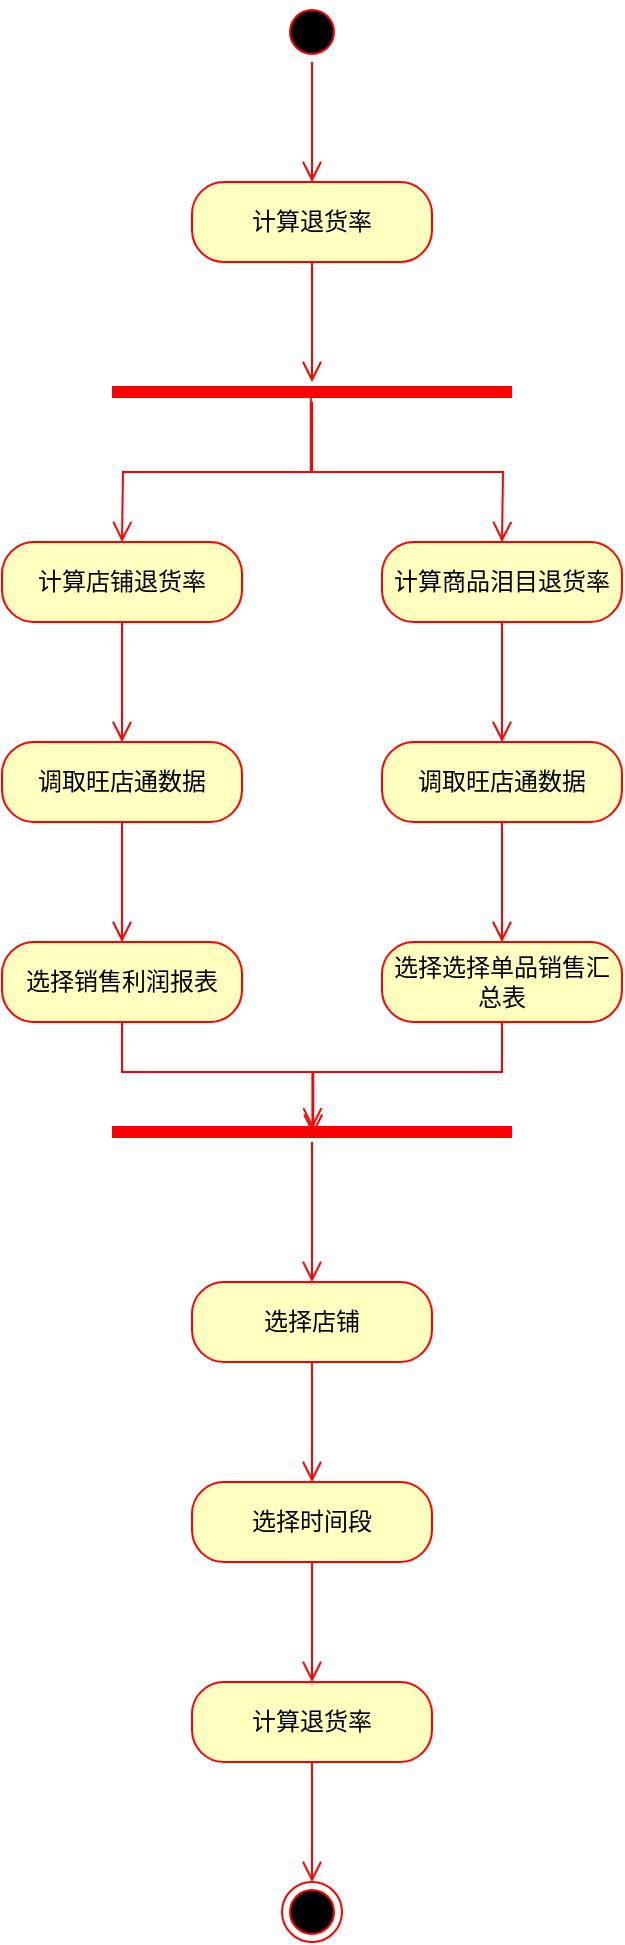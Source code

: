 <mxfile version="20.5.1" type="github">
  <diagram id="Kz5wOCr-HFzao9Da_BM4" name="Page-1">
    <mxGraphModel dx="1220" dy="1154" grid="1" gridSize="10" guides="1" tooltips="1" connect="1" arrows="1" fold="1" page="1" pageScale="1" pageWidth="850" pageHeight="1100" math="0" shadow="0">
      <root>
        <mxCell id="0" />
        <mxCell id="1" parent="0" />
        <mxCell id="Na3WE7RVyZAJyNIohhtw-1" value="" style="ellipse;html=1;shape=startState;fillColor=#000000;strokeColor=#ff0000;" vertex="1" parent="1">
          <mxGeometry x="250" y="120" width="30" height="30" as="geometry" />
        </mxCell>
        <mxCell id="Na3WE7RVyZAJyNIohhtw-2" value="" style="edgeStyle=orthogonalEdgeStyle;html=1;verticalAlign=bottom;endArrow=open;endSize=8;strokeColor=#ff0000;rounded=0;" edge="1" source="Na3WE7RVyZAJyNIohhtw-1" parent="1">
          <mxGeometry relative="1" as="geometry">
            <mxPoint x="265" y="210" as="targetPoint" />
          </mxGeometry>
        </mxCell>
        <mxCell id="Na3WE7RVyZAJyNIohhtw-11" value="计算退货率" style="rounded=1;whiteSpace=wrap;html=1;arcSize=40;fontColor=#000000;fillColor=#ffffc0;strokeColor=#ff0000;" vertex="1" parent="1">
          <mxGeometry x="205" y="210" width="120" height="40" as="geometry" />
        </mxCell>
        <mxCell id="Na3WE7RVyZAJyNIohhtw-12" value="" style="edgeStyle=orthogonalEdgeStyle;html=1;verticalAlign=bottom;endArrow=open;endSize=8;strokeColor=#ff0000;rounded=0;" edge="1" source="Na3WE7RVyZAJyNIohhtw-11" parent="1">
          <mxGeometry relative="1" as="geometry">
            <mxPoint x="265" y="310" as="targetPoint" />
          </mxGeometry>
        </mxCell>
        <mxCell id="Na3WE7RVyZAJyNIohhtw-15" value="" style="shape=line;html=1;strokeWidth=6;strokeColor=#ff0000;" vertex="1" parent="1">
          <mxGeometry x="165" y="310" width="200" height="10" as="geometry" />
        </mxCell>
        <mxCell id="Na3WE7RVyZAJyNIohhtw-16" value="" style="edgeStyle=orthogonalEdgeStyle;html=1;verticalAlign=bottom;endArrow=open;endSize=8;strokeColor=#ff0000;rounded=0;" edge="1" source="Na3WE7RVyZAJyNIohhtw-15" parent="1">
          <mxGeometry relative="1" as="geometry">
            <mxPoint x="170" y="390" as="targetPoint" />
          </mxGeometry>
        </mxCell>
        <mxCell id="Na3WE7RVyZAJyNIohhtw-17" value="" style="edgeStyle=orthogonalEdgeStyle;html=1;verticalAlign=bottom;endArrow=open;endSize=8;strokeColor=#ff0000;rounded=0;exitX=0.497;exitY=0.72;exitDx=0;exitDy=0;exitPerimeter=0;" edge="1" parent="1" source="Na3WE7RVyZAJyNIohhtw-15">
          <mxGeometry relative="1" as="geometry">
            <mxPoint x="360" y="390" as="targetPoint" />
            <mxPoint x="275" y="330" as="sourcePoint" />
          </mxGeometry>
        </mxCell>
        <mxCell id="Na3WE7RVyZAJyNIohhtw-18" value="计算店铺退货率" style="rounded=1;whiteSpace=wrap;html=1;arcSize=40;fontColor=#000000;fillColor=#ffffc0;strokeColor=#ff0000;" vertex="1" parent="1">
          <mxGeometry x="110" y="390" width="120" height="40" as="geometry" />
        </mxCell>
        <mxCell id="Na3WE7RVyZAJyNIohhtw-19" value="" style="edgeStyle=orthogonalEdgeStyle;html=1;verticalAlign=bottom;endArrow=open;endSize=8;strokeColor=#ff0000;rounded=0;" edge="1" source="Na3WE7RVyZAJyNIohhtw-18" parent="1">
          <mxGeometry relative="1" as="geometry">
            <mxPoint x="170" y="490" as="targetPoint" />
          </mxGeometry>
        </mxCell>
        <mxCell id="Na3WE7RVyZAJyNIohhtw-20" value="调取旺店通数据" style="rounded=1;whiteSpace=wrap;html=1;arcSize=40;fontColor=#000000;fillColor=#ffffc0;strokeColor=#ff0000;" vertex="1" parent="1">
          <mxGeometry x="110" y="490" width="120" height="40" as="geometry" />
        </mxCell>
        <mxCell id="Na3WE7RVyZAJyNIohhtw-21" value="" style="edgeStyle=orthogonalEdgeStyle;html=1;verticalAlign=bottom;endArrow=open;endSize=8;strokeColor=#ff0000;rounded=0;" edge="1" source="Na3WE7RVyZAJyNIohhtw-20" parent="1">
          <mxGeometry relative="1" as="geometry">
            <mxPoint x="170" y="590" as="targetPoint" />
          </mxGeometry>
        </mxCell>
        <mxCell id="Na3WE7RVyZAJyNIohhtw-24" value="选择销售利润报表" style="rounded=1;whiteSpace=wrap;html=1;arcSize=40;fontColor=#000000;fillColor=#ffffc0;strokeColor=#ff0000;" vertex="1" parent="1">
          <mxGeometry x="110" y="590" width="120" height="40" as="geometry" />
        </mxCell>
        <mxCell id="Na3WE7RVyZAJyNIohhtw-25" value="" style="edgeStyle=orthogonalEdgeStyle;html=1;verticalAlign=bottom;endArrow=open;endSize=8;strokeColor=#ff0000;rounded=0;entryX=0.503;entryY=0.64;entryDx=0;entryDy=0;entryPerimeter=0;" edge="1" source="Na3WE7RVyZAJyNIohhtw-24" parent="1" target="Na3WE7RVyZAJyNIohhtw-44">
          <mxGeometry relative="1" as="geometry">
            <mxPoint x="170" y="690" as="targetPoint" />
          </mxGeometry>
        </mxCell>
        <mxCell id="Na3WE7RVyZAJyNIohhtw-30" value="计算商品泪目退货率" style="rounded=1;whiteSpace=wrap;html=1;arcSize=40;fontColor=#000000;fillColor=#ffffc0;strokeColor=#ff0000;" vertex="1" parent="1">
          <mxGeometry x="300" y="390" width="120" height="40" as="geometry" />
        </mxCell>
        <mxCell id="Na3WE7RVyZAJyNIohhtw-31" value="" style="edgeStyle=orthogonalEdgeStyle;html=1;verticalAlign=bottom;endArrow=open;endSize=8;strokeColor=#ff0000;rounded=0;" edge="1" source="Na3WE7RVyZAJyNIohhtw-30" parent="1">
          <mxGeometry relative="1" as="geometry">
            <mxPoint x="360" y="490" as="targetPoint" />
          </mxGeometry>
        </mxCell>
        <mxCell id="Na3WE7RVyZAJyNIohhtw-32" value="调取旺店通数据" style="rounded=1;whiteSpace=wrap;html=1;arcSize=40;fontColor=#000000;fillColor=#ffffc0;strokeColor=#ff0000;" vertex="1" parent="1">
          <mxGeometry x="300" y="490" width="120" height="40" as="geometry" />
        </mxCell>
        <mxCell id="Na3WE7RVyZAJyNIohhtw-33" value="" style="edgeStyle=orthogonalEdgeStyle;html=1;verticalAlign=bottom;endArrow=open;endSize=8;strokeColor=#ff0000;rounded=0;" edge="1" parent="1" source="Na3WE7RVyZAJyNIohhtw-32">
          <mxGeometry relative="1" as="geometry">
            <mxPoint x="360" y="590" as="targetPoint" />
          </mxGeometry>
        </mxCell>
        <mxCell id="Na3WE7RVyZAJyNIohhtw-34" value="选择选择单品销售汇总表" style="rounded=1;whiteSpace=wrap;html=1;arcSize=40;fontColor=#000000;fillColor=#ffffc0;strokeColor=#ff0000;" vertex="1" parent="1">
          <mxGeometry x="300" y="590" width="120" height="40" as="geometry" />
        </mxCell>
        <mxCell id="Na3WE7RVyZAJyNIohhtw-35" value="" style="edgeStyle=orthogonalEdgeStyle;html=1;verticalAlign=bottom;endArrow=open;endSize=8;strokeColor=#ff0000;rounded=0;entryX=0.501;entryY=0.32;entryDx=0;entryDy=0;entryPerimeter=0;" edge="1" parent="1" source="Na3WE7RVyZAJyNIohhtw-34" target="Na3WE7RVyZAJyNIohhtw-44">
          <mxGeometry relative="1" as="geometry">
            <mxPoint x="360" y="690" as="targetPoint" />
          </mxGeometry>
        </mxCell>
        <mxCell id="Na3WE7RVyZAJyNIohhtw-40" value="选择店铺" style="rounded=1;whiteSpace=wrap;html=1;arcSize=40;fontColor=#000000;fillColor=#ffffc0;strokeColor=#ff0000;" vertex="1" parent="1">
          <mxGeometry x="205" y="760" width="120" height="40" as="geometry" />
        </mxCell>
        <mxCell id="Na3WE7RVyZAJyNIohhtw-41" value="" style="edgeStyle=orthogonalEdgeStyle;html=1;verticalAlign=bottom;endArrow=open;endSize=8;strokeColor=#ff0000;rounded=0;" edge="1" parent="1" source="Na3WE7RVyZAJyNIohhtw-40">
          <mxGeometry relative="1" as="geometry">
            <mxPoint x="265" y="860" as="targetPoint" />
          </mxGeometry>
        </mxCell>
        <mxCell id="Na3WE7RVyZAJyNIohhtw-42" value="选择时间段" style="rounded=1;whiteSpace=wrap;html=1;arcSize=40;fontColor=#000000;fillColor=#ffffc0;strokeColor=#ff0000;" vertex="1" parent="1">
          <mxGeometry x="205" y="860" width="120" height="40" as="geometry" />
        </mxCell>
        <mxCell id="Na3WE7RVyZAJyNIohhtw-43" value="" style="edgeStyle=orthogonalEdgeStyle;html=1;verticalAlign=bottom;endArrow=open;endSize=8;strokeColor=#ff0000;rounded=0;" edge="1" parent="1" source="Na3WE7RVyZAJyNIohhtw-42">
          <mxGeometry relative="1" as="geometry">
            <mxPoint x="265" y="960" as="targetPoint" />
          </mxGeometry>
        </mxCell>
        <mxCell id="Na3WE7RVyZAJyNIohhtw-44" value="" style="shape=line;html=1;strokeWidth=6;strokeColor=#ff0000;" vertex="1" parent="1">
          <mxGeometry x="165" y="680" width="200" height="10" as="geometry" />
        </mxCell>
        <mxCell id="Na3WE7RVyZAJyNIohhtw-45" value="" style="edgeStyle=orthogonalEdgeStyle;html=1;verticalAlign=bottom;endArrow=open;endSize=8;strokeColor=#ff0000;rounded=0;" edge="1" source="Na3WE7RVyZAJyNIohhtw-44" parent="1">
          <mxGeometry relative="1" as="geometry">
            <mxPoint x="265" y="760" as="targetPoint" />
          </mxGeometry>
        </mxCell>
        <mxCell id="Na3WE7RVyZAJyNIohhtw-46" value="计算退货率" style="rounded=1;whiteSpace=wrap;html=1;arcSize=40;fontColor=#000000;fillColor=#ffffc0;strokeColor=#ff0000;" vertex="1" parent="1">
          <mxGeometry x="205" y="960" width="120" height="40" as="geometry" />
        </mxCell>
        <mxCell id="Na3WE7RVyZAJyNIohhtw-47" value="" style="edgeStyle=orthogonalEdgeStyle;html=1;verticalAlign=bottom;endArrow=open;endSize=8;strokeColor=#ff0000;rounded=0;" edge="1" source="Na3WE7RVyZAJyNIohhtw-46" parent="1">
          <mxGeometry relative="1" as="geometry">
            <mxPoint x="265" y="1060" as="targetPoint" />
          </mxGeometry>
        </mxCell>
        <mxCell id="Na3WE7RVyZAJyNIohhtw-48" value="" style="ellipse;html=1;shape=endState;fillColor=#000000;strokeColor=#ff0000;" vertex="1" parent="1">
          <mxGeometry x="250" y="1060" width="30" height="30" as="geometry" />
        </mxCell>
      </root>
    </mxGraphModel>
  </diagram>
</mxfile>
